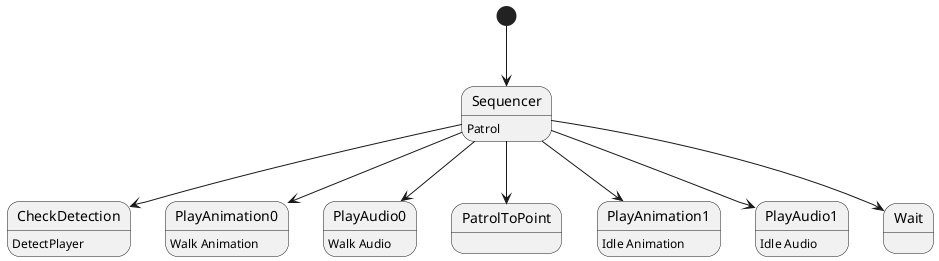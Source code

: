 @startuml

[*]-->Sequencer
Sequencer-->CheckDetection
Sequencer : Patrol
CheckDetection : DetectPlayer
Sequencer-->PlayAnimation0
PlayAnimation0 : Walk Animation
Sequencer-->PlayAudio0
PlayAudio0 : Walk Audio
Sequencer-->PatrolToPoint
Sequencer-->PlayAnimation1
PlayAnimation1 : Idle Animation
Sequencer-->PlayAudio1
PlayAudio1 : Idle Audio
Sequencer-->Wait

@enduml